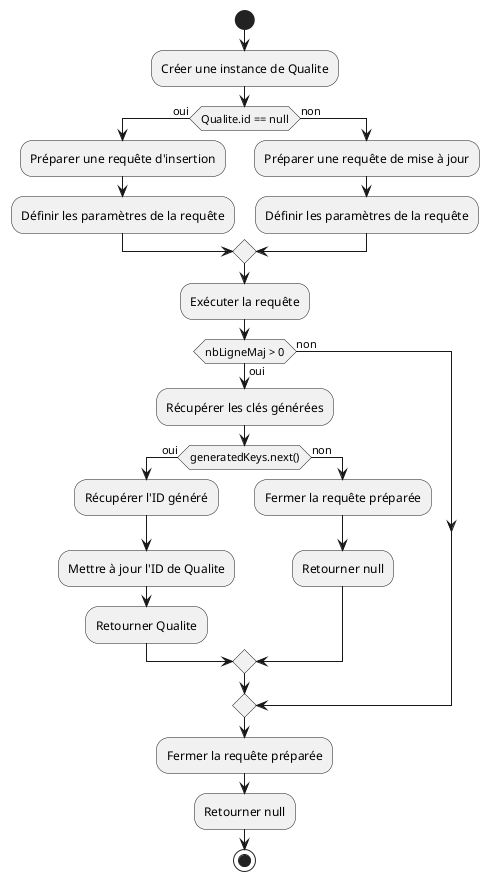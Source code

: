 @startuml


start

:Créer une instance de Qualite;
if (Qualite.id == null) then (oui)
  :Préparer une requête d'insertion;
  :Définir les paramètres de la requête;
else (non)
  :Préparer une requête de mise à jour;
  :Définir les paramètres de la requête;
endif

:Exécuter la requête;

if (nbLigneMaj > 0) then (oui)
  :Récupérer les clés générées;
  if (generatedKeys.next()) then (oui)
    :Récupérer l'ID généré;
    :Mettre à jour l'ID de Qualite;
    :Retourner Qualite;
  else (non)
    :Fermer la requête préparée;
    :Retourner null;
  endif
else (non)
endif
:Fermer la requête préparée;
:Retourner null;


stop
@enduml
